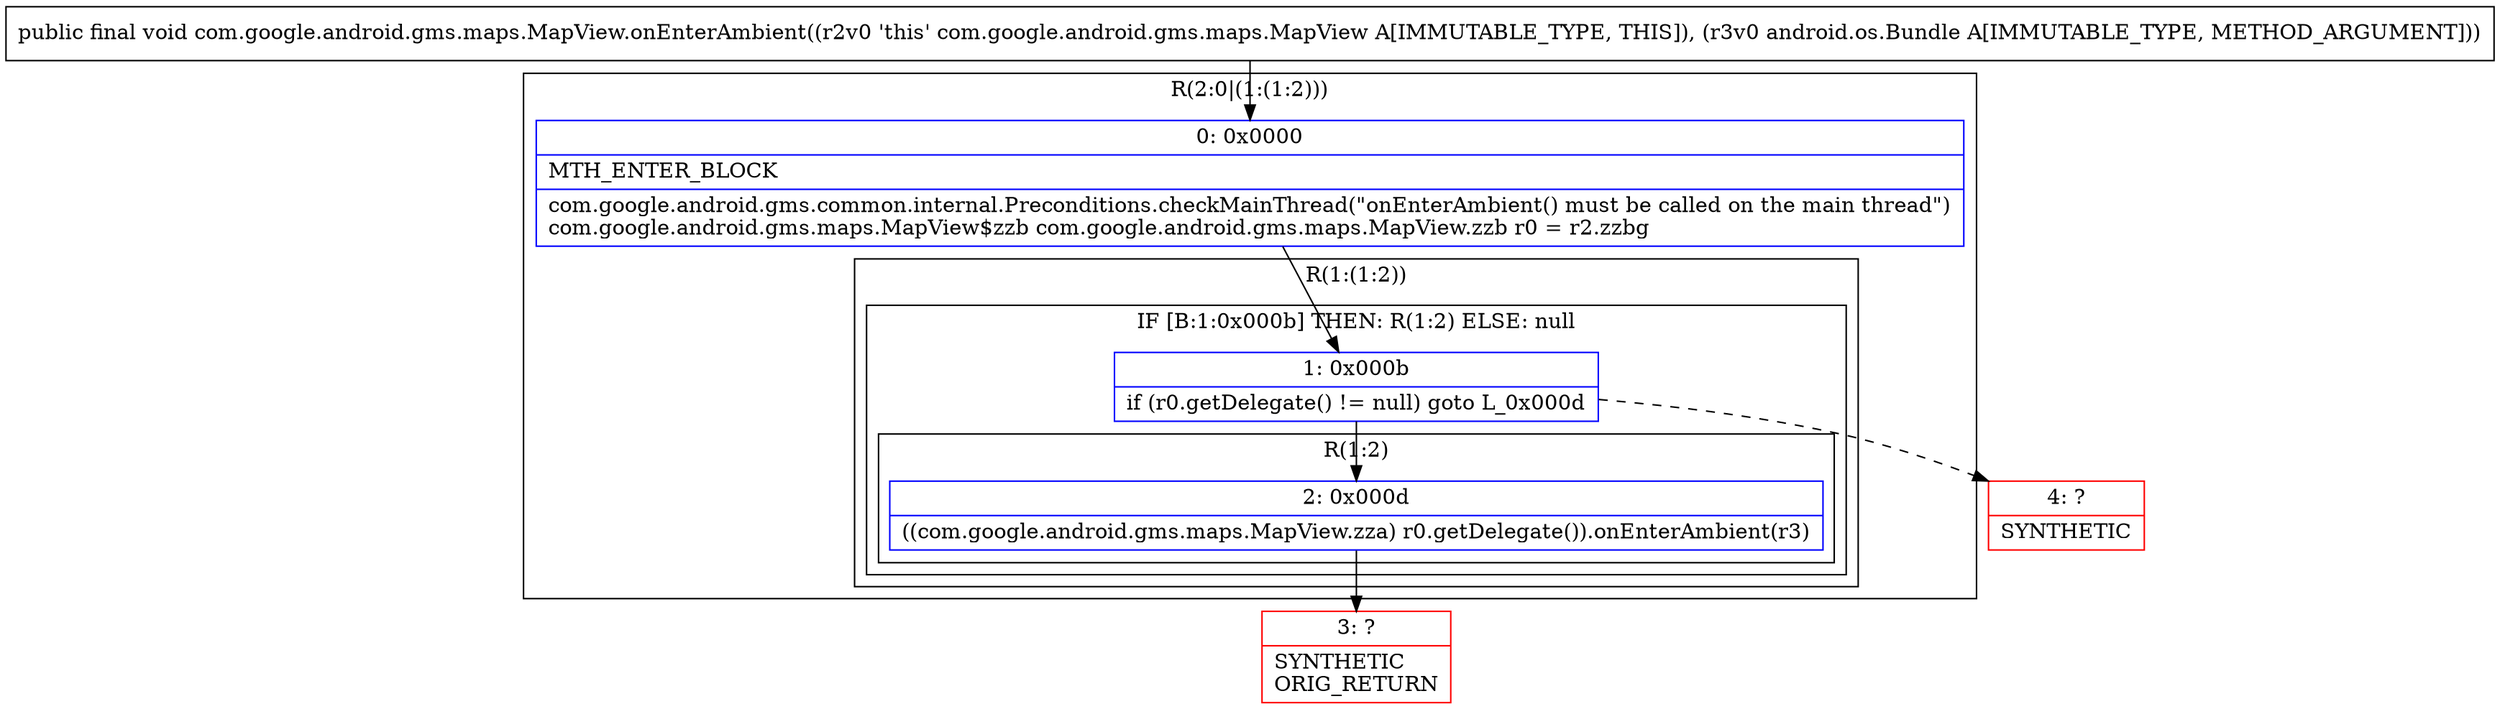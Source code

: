 digraph "CFG forcom.google.android.gms.maps.MapView.onEnterAmbient(Landroid\/os\/Bundle;)V" {
subgraph cluster_Region_2127167614 {
label = "R(2:0|(1:(1:2)))";
node [shape=record,color=blue];
Node_0 [shape=record,label="{0\:\ 0x0000|MTH_ENTER_BLOCK\l|com.google.android.gms.common.internal.Preconditions.checkMainThread(\"onEnterAmbient() must be called on the main thread\")\lcom.google.android.gms.maps.MapView$zzb com.google.android.gms.maps.MapView.zzb r0 = r2.zzbg\l}"];
subgraph cluster_Region_817141671 {
label = "R(1:(1:2))";
node [shape=record,color=blue];
subgraph cluster_IfRegion_1077261798 {
label = "IF [B:1:0x000b] THEN: R(1:2) ELSE: null";
node [shape=record,color=blue];
Node_1 [shape=record,label="{1\:\ 0x000b|if (r0.getDelegate() != null) goto L_0x000d\l}"];
subgraph cluster_Region_684572172 {
label = "R(1:2)";
node [shape=record,color=blue];
Node_2 [shape=record,label="{2\:\ 0x000d|((com.google.android.gms.maps.MapView.zza) r0.getDelegate()).onEnterAmbient(r3)\l}"];
}
}
}
}
Node_3 [shape=record,color=red,label="{3\:\ ?|SYNTHETIC\lORIG_RETURN\l}"];
Node_4 [shape=record,color=red,label="{4\:\ ?|SYNTHETIC\l}"];
MethodNode[shape=record,label="{public final void com.google.android.gms.maps.MapView.onEnterAmbient((r2v0 'this' com.google.android.gms.maps.MapView A[IMMUTABLE_TYPE, THIS]), (r3v0 android.os.Bundle A[IMMUTABLE_TYPE, METHOD_ARGUMENT])) }"];
MethodNode -> Node_0;
Node_0 -> Node_1;
Node_1 -> Node_2;
Node_1 -> Node_4[style=dashed];
Node_2 -> Node_3;
}

